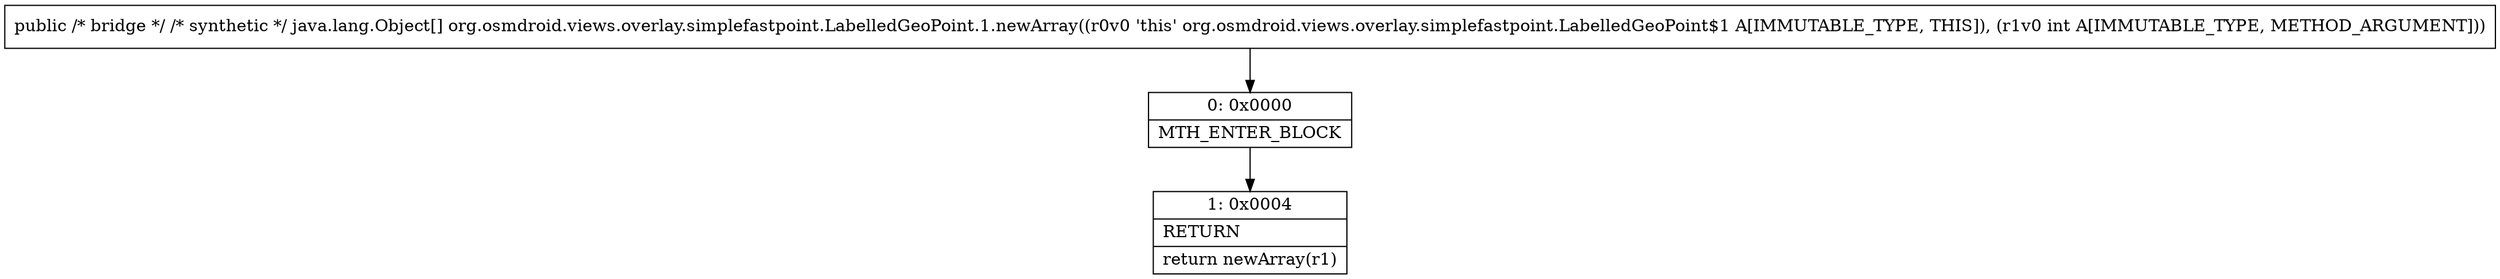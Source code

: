 digraph "CFG fororg.osmdroid.views.overlay.simplefastpoint.LabelledGeoPoint.1.newArray(I)[Ljava\/lang\/Object;" {
Node_0 [shape=record,label="{0\:\ 0x0000|MTH_ENTER_BLOCK\l}"];
Node_1 [shape=record,label="{1\:\ 0x0004|RETURN\l|return newArray(r1)\l}"];
MethodNode[shape=record,label="{public \/* bridge *\/ \/* synthetic *\/ java.lang.Object[] org.osmdroid.views.overlay.simplefastpoint.LabelledGeoPoint.1.newArray((r0v0 'this' org.osmdroid.views.overlay.simplefastpoint.LabelledGeoPoint$1 A[IMMUTABLE_TYPE, THIS]), (r1v0 int A[IMMUTABLE_TYPE, METHOD_ARGUMENT])) }"];
MethodNode -> Node_0;
Node_0 -> Node_1;
}

